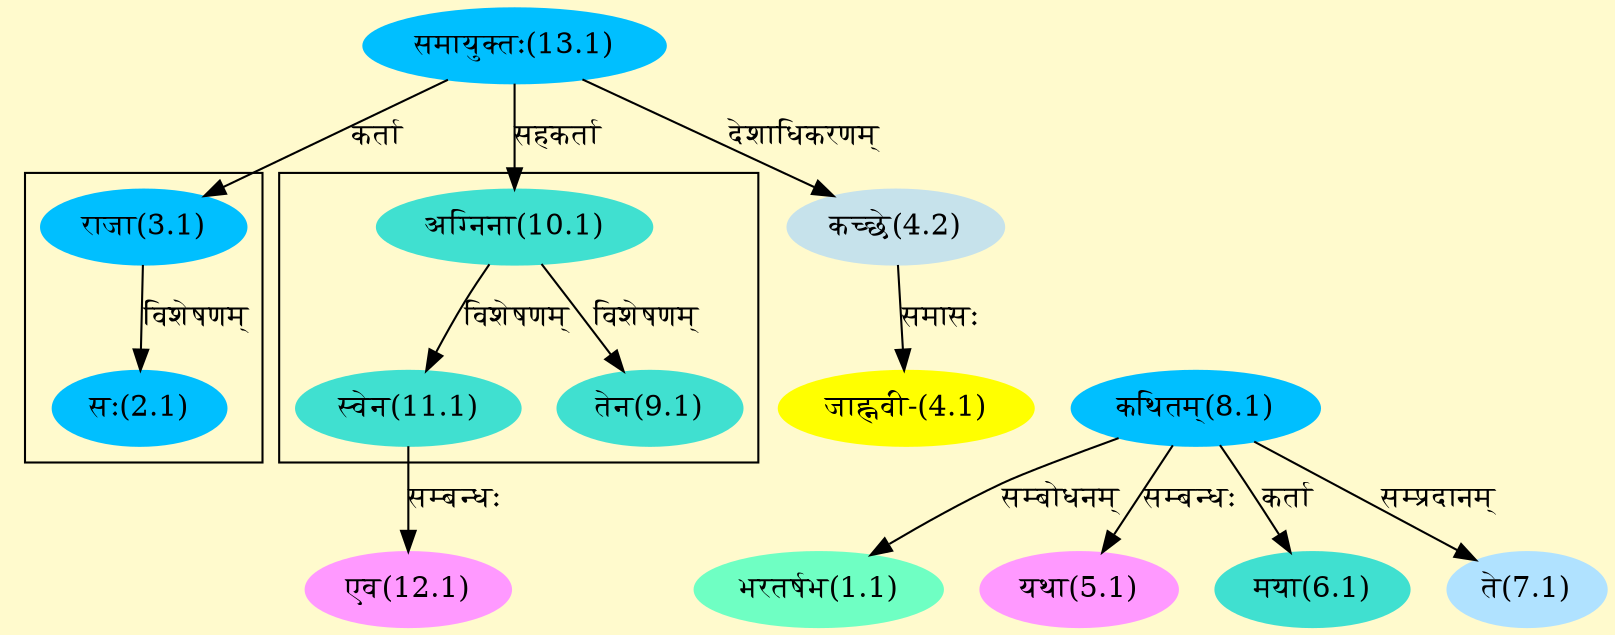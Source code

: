 digraph G{
rankdir=BT;
 compound=true;
 bgcolor="lemonchiffon1";

subgraph cluster_1{
Node2_1 [style=filled, color="#00BFFF" label = "सः(2.1)"]
Node3_1 [style=filled, color="#00BFFF" label = "राजा(3.1)"]

}

subgraph cluster_2{
Node9_1 [style=filled, color="#40E0D0" label = "तेन(9.1)"]
Node10_1 [style=filled, color="#40E0D0" label = "अग्निना(10.1)"]
Node11_1 [style=filled, color="#40E0D0" label = "स्वेन(11.1)"]

}
Node1_1 [style=filled, color="#6FFFC3" label = "भरतर्षभ(1.1)"]
Node8_1 [style=filled, color="#00BFFF" label = "कथितम्(8.1)"]
Node3_1 [style=filled, color="#00BFFF" label = "राजा(3.1)"]
Node13_1 [style=filled, color="#00BFFF" label = "समायुक्तः(13.1)"]
Node4_1 [style=filled, color="#FFFF00" label = "जाह्नवी-(4.1)"]
Node4_2 [style=filled, color="#C6E2EB" label = "कच्छे(4.2)"]
Node5_1 [style=filled, color="#FF99FF" label = "यथा(5.1)"]
Node6_1 [style=filled, color="#40E0D0" label = "मया(6.1)"]
Node7_1 [style=filled, color="#B0E2FF" label = "ते(7.1)"]
Node10_1 [style=filled, color="#40E0D0" label = "अग्निना(10.1)"]
Node12_1 [style=filled, color="#FF99FF" label = "एव(12.1)"]
Node11_1 [style=filled, color="#40E0D0" label = "स्वेन(11.1)"]
/* Start of Relations section */

Node1_1 -> Node8_1 [  label="सम्बोधनम्"  dir="back" ]
Node2_1 -> Node3_1 [  label="विशेषणम्"  dir="back" ]
Node3_1 -> Node13_1 [  label="कर्ता"  dir="back" ]
Node4_1 -> Node4_2 [  label="समासः"  dir="back" ]
Node4_2 -> Node13_1 [  label="देशाधिकरणम्"  dir="back" ]
Node5_1 -> Node8_1 [  label="सम्बन्धः"  dir="back" ]
Node6_1 -> Node8_1 [  label="कर्ता"  dir="back" ]
Node7_1 -> Node8_1 [  label="सम्प्रदानम्"  dir="back" ]
Node9_1 -> Node10_1 [  label="विशेषणम्"  dir="back" ]
Node10_1 -> Node13_1 [  label="सहकर्ता"  dir="back" ]
Node11_1 -> Node10_1 [  label="विशेषणम्"  dir="back" ]
Node12_1 -> Node11_1 [  label="सम्बन्धः"  dir="back" ]
}
